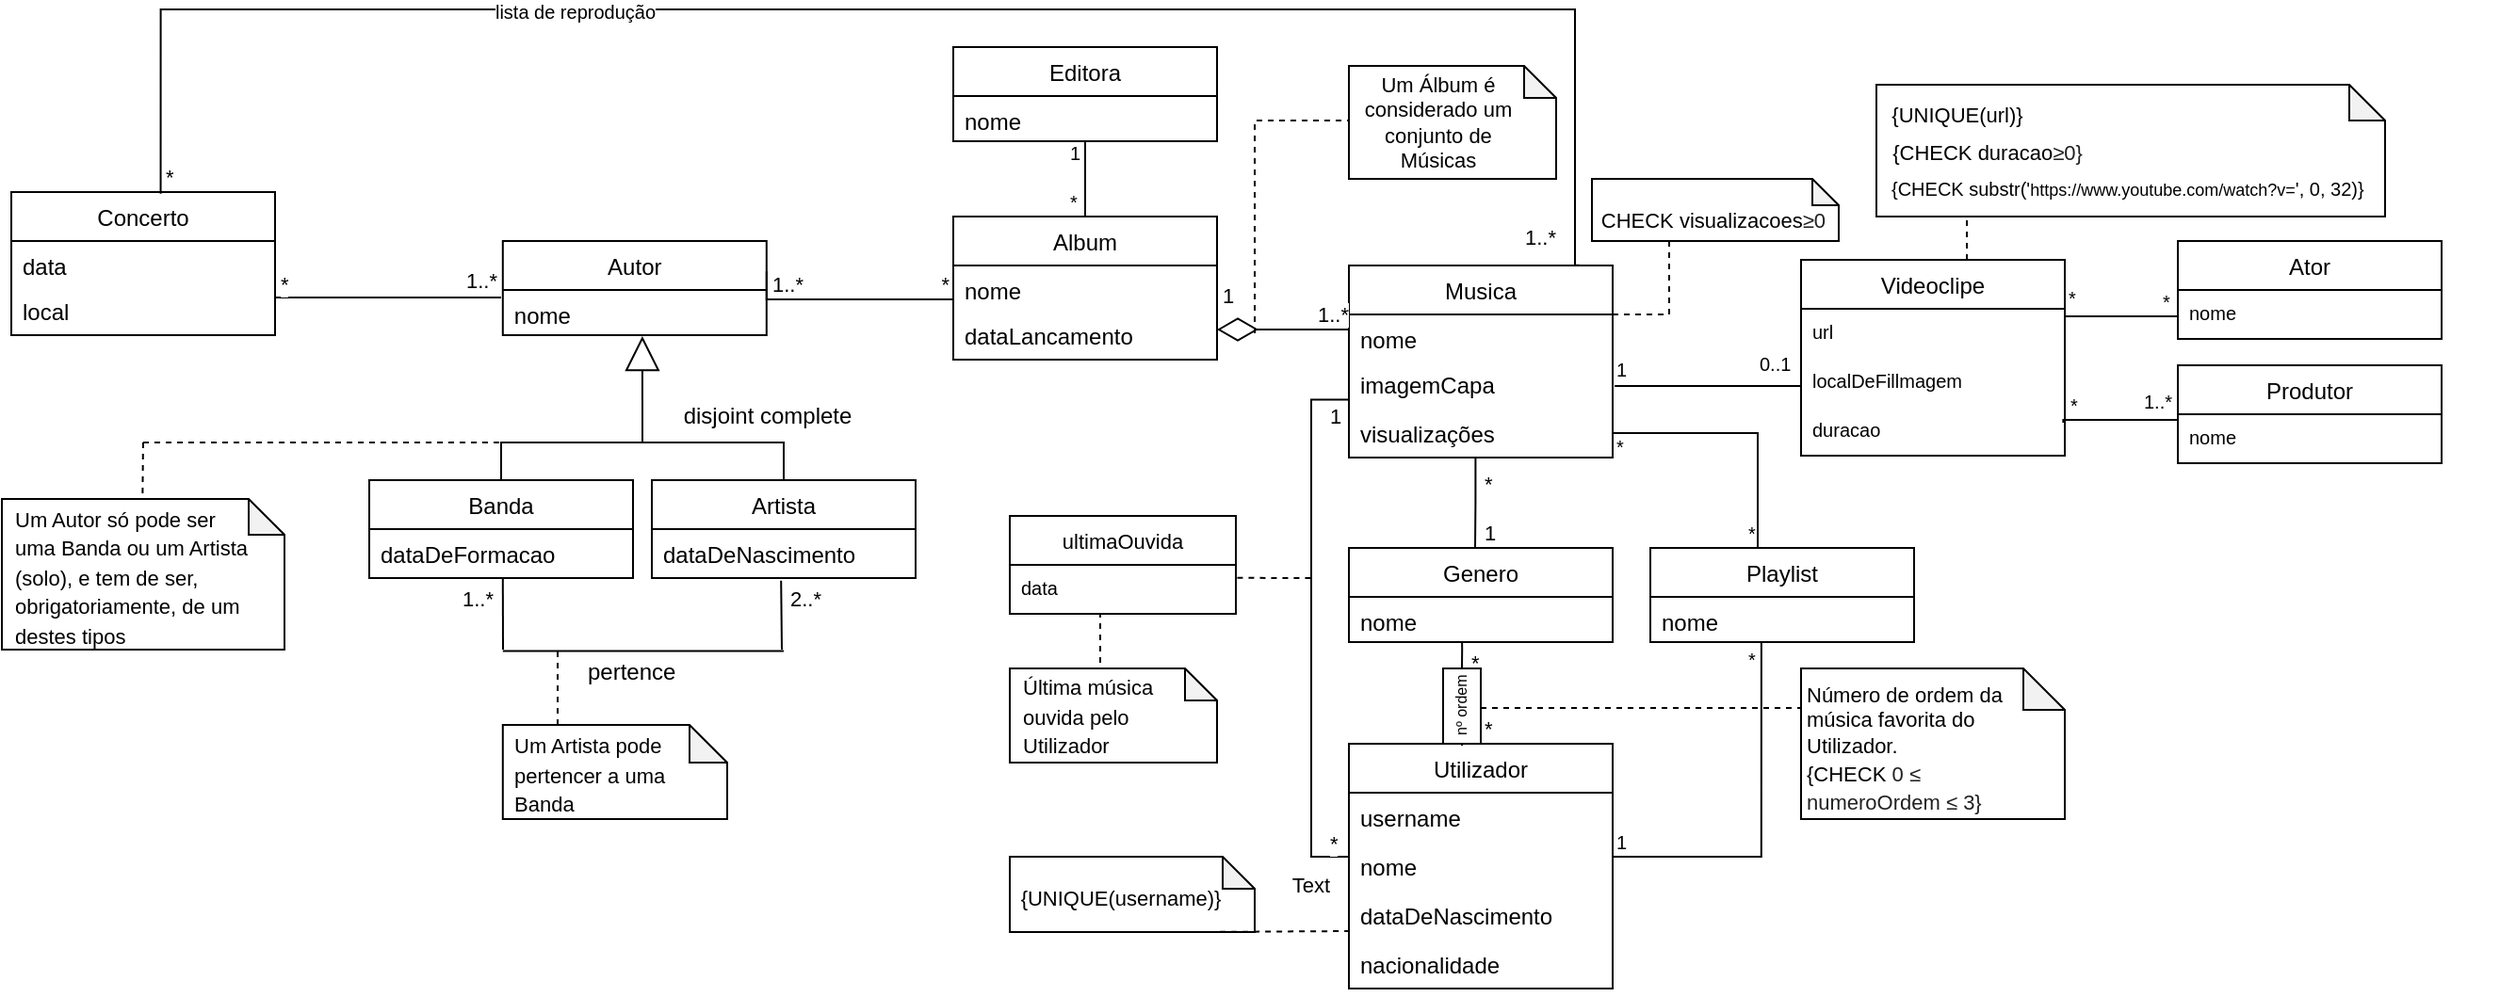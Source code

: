 <mxfile version="15.9.1" type="device"><diagram id="O6mtU00_ZYuhTFvkBpdz" name="Page-1"><mxGraphModel dx="966" dy="491" grid="1" gridSize="10" guides="1" tooltips="1" connect="1" arrows="1" fold="1" page="1" pageScale="1" pageWidth="827" pageHeight="1169" math="0" shadow="0"><root><mxCell id="0"/><mxCell id="1" parent="0"/><mxCell id="d1W4U5Db-8TaQ3_FlG5W-1" value="Utilizador" style="swimlane;fontStyle=0;childLayout=stackLayout;horizontal=1;startSize=26;fillColor=none;horizontalStack=0;resizeParent=1;resizeParentMax=0;resizeLast=0;collapsible=1;marginBottom=0;" parent="1" vertex="1"><mxGeometry x="800" y="440" width="140" height="130" as="geometry"/></mxCell><mxCell id="d1W4U5Db-8TaQ3_FlG5W-2" value="username" style="text;strokeColor=none;fillColor=none;align=left;verticalAlign=top;spacingLeft=4;spacingRight=4;overflow=hidden;rotatable=0;points=[[0,0.5],[1,0.5]];portConstraint=eastwest;" parent="d1W4U5Db-8TaQ3_FlG5W-1" vertex="1"><mxGeometry y="26" width="140" height="26" as="geometry"/></mxCell><mxCell id="d1W4U5Db-8TaQ3_FlG5W-5" value="nome" style="text;strokeColor=none;fillColor=none;align=left;verticalAlign=top;spacingLeft=4;spacingRight=4;overflow=hidden;rotatable=0;points=[[0,0.5],[1,0.5]];portConstraint=eastwest;" parent="d1W4U5Db-8TaQ3_FlG5W-1" vertex="1"><mxGeometry y="52" width="140" height="26" as="geometry"/></mxCell><mxCell id="d1W4U5Db-8TaQ3_FlG5W-7" value="dataDeNascimento" style="text;strokeColor=none;fillColor=none;align=left;verticalAlign=top;spacingLeft=4;spacingRight=4;overflow=hidden;rotatable=0;points=[[0,0.5],[1,0.5]];portConstraint=eastwest;" parent="d1W4U5Db-8TaQ3_FlG5W-1" vertex="1"><mxGeometry y="78" width="140" height="26" as="geometry"/></mxCell><mxCell id="d1W4U5Db-8TaQ3_FlG5W-6" value="nacionalidade" style="text;strokeColor=none;fillColor=none;align=left;verticalAlign=top;spacingLeft=4;spacingRight=4;overflow=hidden;rotatable=0;points=[[0,0.5],[1,0.5]];portConstraint=eastwest;" parent="d1W4U5Db-8TaQ3_FlG5W-1" vertex="1"><mxGeometry y="104" width="140" height="26" as="geometry"/></mxCell><mxCell id="d1W4U5Db-8TaQ3_FlG5W-8" value="Musica" style="swimlane;fontStyle=0;childLayout=stackLayout;horizontal=1;startSize=26;fillColor=none;horizontalStack=0;resizeParent=1;resizeParentMax=0;resizeLast=0;collapsible=1;marginBottom=0;" parent="1" vertex="1"><mxGeometry x="800" y="186" width="140" height="102" as="geometry"/></mxCell><mxCell id="d1W4U5Db-8TaQ3_FlG5W-9" value="nome" style="text;strokeColor=none;fillColor=none;align=left;verticalAlign=top;spacingLeft=4;spacingRight=4;overflow=hidden;rotatable=0;points=[[0,0.5],[1,0.5]];portConstraint=eastwest;" parent="d1W4U5Db-8TaQ3_FlG5W-8" vertex="1"><mxGeometry y="26" width="140" height="24" as="geometry"/></mxCell><mxCell id="d1W4U5Db-8TaQ3_FlG5W-11" value="imagemCapa" style="text;strokeColor=none;fillColor=none;align=left;verticalAlign=top;spacingLeft=4;spacingRight=4;overflow=hidden;rotatable=0;points=[[0,0.5],[1,0.5]];portConstraint=eastwest;" parent="d1W4U5Db-8TaQ3_FlG5W-8" vertex="1"><mxGeometry y="50" width="140" height="26" as="geometry"/></mxCell><mxCell id="d1W4U5Db-8TaQ3_FlG5W-76" value="visualizações" style="text;strokeColor=none;fillColor=none;align=left;verticalAlign=top;spacingLeft=4;spacingRight=4;overflow=hidden;rotatable=0;points=[[0,0.5],[1,0.5]];portConstraint=eastwest;" parent="d1W4U5Db-8TaQ3_FlG5W-8" vertex="1"><mxGeometry y="76" width="140" height="26" as="geometry"/></mxCell><mxCell id="d1W4U5Db-8TaQ3_FlG5W-14" value="Album" style="swimlane;fontStyle=0;childLayout=stackLayout;horizontal=1;startSize=26;fillColor=none;horizontalStack=0;resizeParent=1;resizeParentMax=0;resizeLast=0;collapsible=1;marginBottom=0;" parent="1" vertex="1"><mxGeometry x="590" y="160" width="140" height="76" as="geometry"/></mxCell><mxCell id="d1W4U5Db-8TaQ3_FlG5W-15" value="nome" style="text;strokeColor=none;fillColor=none;align=left;verticalAlign=top;spacingLeft=4;spacingRight=4;overflow=hidden;rotatable=0;points=[[0,0.5],[1,0.5]];portConstraint=eastwest;" parent="d1W4U5Db-8TaQ3_FlG5W-14" vertex="1"><mxGeometry y="26" width="140" height="24" as="geometry"/></mxCell><mxCell id="d1W4U5Db-8TaQ3_FlG5W-16" value="dataLancamento" style="text;strokeColor=none;fillColor=none;align=left;verticalAlign=top;spacingLeft=4;spacingRight=4;overflow=hidden;rotatable=0;points=[[0,0.5],[1,0.5]];portConstraint=eastwest;" parent="d1W4U5Db-8TaQ3_FlG5W-14" vertex="1"><mxGeometry y="50" width="140" height="26" as="geometry"/></mxCell><mxCell id="d1W4U5Db-8TaQ3_FlG5W-18" value="Autor" style="swimlane;fontStyle=0;childLayout=stackLayout;horizontal=1;startSize=26;fillColor=none;horizontalStack=0;resizeParent=1;resizeParentMax=0;resizeLast=0;collapsible=1;marginBottom=0;" parent="1" vertex="1"><mxGeometry x="350.9" y="173" width="140" height="50" as="geometry"/></mxCell><mxCell id="d1W4U5Db-8TaQ3_FlG5W-19" value="nome" style="text;strokeColor=none;fillColor=none;align=left;verticalAlign=top;spacingLeft=4;spacingRight=4;overflow=hidden;rotatable=0;points=[[0,0.5],[1,0.5]];portConstraint=eastwest;" parent="d1W4U5Db-8TaQ3_FlG5W-18" vertex="1"><mxGeometry y="26" width="140" height="24" as="geometry"/></mxCell><mxCell id="d1W4U5Db-8TaQ3_FlG5W-26" value="Banda" style="swimlane;fontStyle=0;childLayout=stackLayout;horizontal=1;startSize=26;fillColor=none;horizontalStack=0;resizeParent=1;resizeParentMax=0;resizeLast=0;collapsible=1;marginBottom=0;" parent="1" vertex="1"><mxGeometry x="280" y="300" width="140" height="52" as="geometry"/></mxCell><mxCell id="d1W4U5Db-8TaQ3_FlG5W-20" value="dataDeFormacao" style="text;strokeColor=none;fillColor=none;align=left;verticalAlign=top;spacingLeft=4;spacingRight=4;overflow=hidden;rotatable=0;points=[[0,0.5],[1,0.5]];portConstraint=eastwest;" parent="d1W4U5Db-8TaQ3_FlG5W-26" vertex="1"><mxGeometry y="26" width="140" height="26" as="geometry"/></mxCell><mxCell id="d1W4U5Db-8TaQ3_FlG5W-30" value="Artista" style="swimlane;fontStyle=0;childLayout=stackLayout;horizontal=1;startSize=26;fillColor=none;horizontalStack=0;resizeParent=1;resizeParentMax=0;resizeLast=0;collapsible=1;marginBottom=0;" parent="1" vertex="1"><mxGeometry x="430" y="300" width="140" height="52" as="geometry"/></mxCell><mxCell id="bzeB63ozeM-91986dSC--2" value="dataDeNascimento" style="text;strokeColor=none;fillColor=none;align=left;verticalAlign=top;spacingLeft=4;spacingRight=4;overflow=hidden;rotatable=0;points=[[0,0.5],[1,0.5]];portConstraint=eastwest;" parent="d1W4U5Db-8TaQ3_FlG5W-30" vertex="1"><mxGeometry y="26" width="140" height="26" as="geometry"/></mxCell><mxCell id="d1W4U5Db-8TaQ3_FlG5W-36" value="" style="endArrow=block;endSize=16;endFill=0;html=1;rounded=0;entryX=0.529;entryY=1.022;entryDx=0;entryDy=0;entryPerimeter=0;" parent="1" target="d1W4U5Db-8TaQ3_FlG5W-19" edge="1"><mxGeometry width="160" relative="1" as="geometry"><mxPoint x="425" y="280" as="sourcePoint"/><mxPoint x="417" y="230" as="targetPoint"/></mxGeometry></mxCell><mxCell id="d1W4U5Db-8TaQ3_FlG5W-40" value="" style="endArrow=none;html=1;edgeStyle=orthogonalEdgeStyle;rounded=0;entryX=0.5;entryY=0;entryDx=0;entryDy=0;exitX=0.5;exitY=0;exitDx=0;exitDy=0;" parent="1" source="d1W4U5Db-8TaQ3_FlG5W-26" target="d1W4U5Db-8TaQ3_FlG5W-30" edge="1"><mxGeometry relative="1" as="geometry"><mxPoint x="330" y="280" as="sourcePoint"/><mxPoint x="490" y="280" as="targetPoint"/><Array as="points"><mxPoint x="350" y="280"/><mxPoint x="500" y="280"/></Array></mxGeometry></mxCell><mxCell id="d1W4U5Db-8TaQ3_FlG5W-43" value="disjoint complete" style="html=1;strokeColor=#FFFFFF;" parent="1" vertex="1"><mxGeometry x="470" y="256" width="41.8" height="19" as="geometry"/></mxCell><mxCell id="d1W4U5Db-8TaQ3_FlG5W-45" value="" style="endArrow=none;html=1;edgeStyle=orthogonalEdgeStyle;rounded=0;exitX=1;exitY=0.441;exitDx=0;exitDy=0;exitPerimeter=0;entryX=0;entryY=0.374;entryDx=0;entryDy=0;entryPerimeter=0;" parent="1" edge="1"><mxGeometry relative="1" as="geometry"><mxPoint x="490.9" y="189.05" as="sourcePoint"/><mxPoint x="590" y="188.976" as="targetPoint"/><Array as="points"><mxPoint x="491" y="204"/><mxPoint x="590" y="204"/></Array></mxGeometry></mxCell><mxCell id="d1W4U5Db-8TaQ3_FlG5W-46" value="1..*" style="edgeLabel;resizable=0;html=1;align=left;verticalAlign=bottom;strokeColor=#FFFFFF;" parent="d1W4U5Db-8TaQ3_FlG5W-45" connectable="0" vertex="1"><mxGeometry x="-1" relative="1" as="geometry"><mxPoint x="1" y="15" as="offset"/></mxGeometry></mxCell><mxCell id="d1W4U5Db-8TaQ3_FlG5W-47" value="*" style="edgeLabel;resizable=0;html=1;align=right;verticalAlign=bottom;strokeColor=#FFFFFF;" parent="d1W4U5Db-8TaQ3_FlG5W-45" connectable="0" vertex="1"><mxGeometry x="1" relative="1" as="geometry"><mxPoint x="-2" y="15" as="offset"/></mxGeometry></mxCell><mxCell id="VnqMEpI5dOcCiJZOH6w0-4" value="Editora" style="swimlane;fontStyle=0;childLayout=stackLayout;horizontal=1;startSize=26;fillColor=none;horizontalStack=0;resizeParent=1;resizeParentMax=0;resizeLast=0;collapsible=1;marginBottom=0;" parent="1" vertex="1"><mxGeometry x="590" y="70" width="140" height="50" as="geometry"/></mxCell><mxCell id="VnqMEpI5dOcCiJZOH6w0-5" value="nome" style="text;strokeColor=none;fillColor=none;align=left;verticalAlign=top;spacingLeft=4;spacingRight=4;overflow=hidden;rotatable=0;points=[[0,0.5],[1,0.5]];portConstraint=eastwest;" parent="VnqMEpI5dOcCiJZOH6w0-4" vertex="1"><mxGeometry y="26" width="140" height="24" as="geometry"/></mxCell><mxCell id="VnqMEpI5dOcCiJZOH6w0-11" value="" style="edgeLabel;resizable=0;html=1;align=left;verticalAlign=bottom;strokeColor=#1A1A1A;" parent="1" connectable="0" vertex="1"><mxGeometry x="960" y="198" as="geometry"><mxPoint x="-16" y="24" as="offset"/></mxGeometry></mxCell><mxCell id="VnqMEpI5dOcCiJZOH6w0-12" value="Genero" style="swimlane;fontStyle=0;childLayout=stackLayout;horizontal=1;startSize=26;fillColor=none;horizontalStack=0;resizeParent=1;resizeParentMax=0;resizeLast=0;collapsible=1;marginBottom=0;" parent="1" vertex="1"><mxGeometry x="800" y="336" width="140" height="50" as="geometry"/></mxCell><mxCell id="VnqMEpI5dOcCiJZOH6w0-13" value="nome" style="text;strokeColor=none;fillColor=none;align=left;verticalAlign=top;spacingLeft=4;spacingRight=4;overflow=hidden;rotatable=0;points=[[0,0.5],[1,0.5]];portConstraint=eastwest;" parent="VnqMEpI5dOcCiJZOH6w0-12" vertex="1"><mxGeometry y="26" width="140" height="24" as="geometry"/></mxCell><mxCell id="SXqHnDbE0lJpuVMEVaqW-30" value="" style="endArrow=none;dashed=1;html=1;rounded=0;fontSize=13;" parent="VnqMEpI5dOcCiJZOH6w0-12" edge="1"><mxGeometry width="50" height="50" relative="1" as="geometry"><mxPoint x="70" y="85" as="sourcePoint"/><mxPoint x="240" y="85" as="targetPoint"/></mxGeometry></mxCell><mxCell id="VnqMEpI5dOcCiJZOH6w0-14" value="" style="endArrow=none;html=1;edgeStyle=orthogonalEdgeStyle;rounded=0;entryX=0.48;entryY=0.009;entryDx=0;entryDy=0;exitX=0.48;exitY=0.994;exitDx=0;exitDy=0;exitPerimeter=0;entryPerimeter=0;" parent="1" source="d1W4U5Db-8TaQ3_FlG5W-76" target="VnqMEpI5dOcCiJZOH6w0-12" edge="1"><mxGeometry relative="1" as="geometry"><mxPoint x="850" y="316" as="sourcePoint"/><mxPoint x="1010" y="306" as="targetPoint"/><Array as="points"><mxPoint x="867" y="312"/><mxPoint x="867" y="312"/><mxPoint x="867" y="336"/></Array></mxGeometry></mxCell><mxCell id="VnqMEpI5dOcCiJZOH6w0-17" value="" style="endArrow=none;html=1;edgeStyle=orthogonalEdgeStyle;rounded=0;entryX=0.431;entryY=0.006;entryDx=0;entryDy=0;entryPerimeter=0;startArrow=none;" parent="1" source="Nlo_bbiyaTCE-8YqNCSZ-4" target="d1W4U5Db-8TaQ3_FlG5W-1" edge="1"><mxGeometry relative="1" as="geometry"><mxPoint x="860" y="386" as="sourcePoint"/><mxPoint x="863" y="466" as="targetPoint"/><Array as="points"><mxPoint x="860" y="441"/><mxPoint x="860" y="441"/></Array></mxGeometry></mxCell><mxCell id="VnqMEpI5dOcCiJZOH6w0-18" value="*" style="edgeLabel;resizable=0;html=1;align=left;verticalAlign=bottom;strokeColor=#1A1A1A;" parent="1" connectable="0" vertex="1"><mxGeometry x="870" y="310" as="geometry"/></mxCell><mxCell id="VnqMEpI5dOcCiJZOH6w0-19" value="*" style="edgeLabel;resizable=0;html=1;align=left;verticalAlign=bottom;strokeColor=#1A1A1A;" parent="1" connectable="0" vertex="1"><mxGeometry x="870" y="440" as="geometry"/></mxCell><mxCell id="VnqMEpI5dOcCiJZOH6w0-20" value="1" style="edgeLabel;resizable=0;html=1;align=left;verticalAlign=bottom;strokeColor=#1A1A1A;" parent="1" connectable="0" vertex="1"><mxGeometry x="870" y="336" as="geometry"/></mxCell><mxCell id="VnqMEpI5dOcCiJZOH6w0-21" value="*" style="edgeLabel;resizable=0;html=1;align=left;verticalAlign=bottom;strokeColor=#1A1A1A;" parent="1" connectable="0" vertex="1"><mxGeometry x="850" y="390" as="geometry"><mxPoint x="13" y="15" as="offset"/></mxGeometry></mxCell><mxCell id="VnqMEpI5dOcCiJZOH6w0-29" value="" style="endArrow=none;html=1;edgeStyle=orthogonalEdgeStyle;rounded=0;exitX=0;exitY=0.5;exitDx=0;exitDy=0;entryX=-0.003;entryY=0.818;entryDx=0;entryDy=0;entryPerimeter=0;" parent="1" source="d1W4U5Db-8TaQ3_FlG5W-5" target="d1W4U5Db-8TaQ3_FlG5W-11" edge="1"><mxGeometry relative="1" as="geometry"><mxPoint x="640" y="296" as="sourcePoint"/><mxPoint x="780" y="260" as="targetPoint"/><Array as="points"><mxPoint x="800" y="500"/><mxPoint x="780" y="500"/><mxPoint x="780" y="257"/></Array></mxGeometry></mxCell><mxCell id="VnqMEpI5dOcCiJZOH6w0-32" value="" style="endArrow=none;dashed=1;html=1;rounded=0;exitX=1.006;exitY=0.457;exitDx=0;exitDy=0;exitPerimeter=0;" parent="1" edge="1"><mxGeometry width="50" height="50" relative="1" as="geometry"><mxPoint x="740.72" y="351.882" as="sourcePoint"/><mxPoint x="780" y="352" as="targetPoint"/><Array as="points"><mxPoint x="770" y="352"/></Array></mxGeometry></mxCell><mxCell id="VnqMEpI5dOcCiJZOH6w0-33" value="ultimaOuvida" style="swimlane;fontStyle=0;childLayout=stackLayout;horizontal=1;startSize=26;fillColor=none;horizontalStack=0;resizeParent=1;resizeParentMax=0;resizeLast=0;collapsible=1;marginBottom=0;fontSize=11;" parent="1" vertex="1"><mxGeometry x="620" y="319" width="120" height="52" as="geometry"/></mxCell><mxCell id="VnqMEpI5dOcCiJZOH6w0-35" value="data" style="text;strokeColor=none;fillColor=none;align=left;verticalAlign=top;spacingLeft=4;spacingRight=4;overflow=hidden;rotatable=0;points=[[0,0.5],[1,0.5]];portConstraint=eastwest;fontSize=10;" parent="VnqMEpI5dOcCiJZOH6w0-33" vertex="1"><mxGeometry y="26" width="120" height="26" as="geometry"/></mxCell><mxCell id="VnqMEpI5dOcCiJZOH6w0-36" value="Concerto" style="swimlane;fontStyle=0;childLayout=stackLayout;horizontal=1;startSize=26;fillColor=none;horizontalStack=0;resizeParent=1;resizeParentMax=0;resizeLast=0;collapsible=1;marginBottom=0;" parent="1" vertex="1"><mxGeometry x="90" y="147" width="140" height="76" as="geometry"/></mxCell><mxCell id="VnqMEpI5dOcCiJZOH6w0-37" value="data" style="text;strokeColor=none;fillColor=none;align=left;verticalAlign=top;spacingLeft=4;spacingRight=4;overflow=hidden;rotatable=0;points=[[0,0.5],[1,0.5]];portConstraint=eastwest;" parent="VnqMEpI5dOcCiJZOH6w0-36" vertex="1"><mxGeometry y="26" width="140" height="24" as="geometry"/></mxCell><mxCell id="VnqMEpI5dOcCiJZOH6w0-38" value="local" style="text;strokeColor=none;fillColor=none;align=left;verticalAlign=top;spacingLeft=4;spacingRight=4;overflow=hidden;rotatable=0;points=[[0,0.5],[1,0.5]];portConstraint=eastwest;" parent="VnqMEpI5dOcCiJZOH6w0-36" vertex="1"><mxGeometry y="50" width="140" height="26" as="geometry"/></mxCell><mxCell id="VnqMEpI5dOcCiJZOH6w0-40" value="" style="endArrow=none;html=1;edgeStyle=orthogonalEdgeStyle;rounded=0;" parent="1" edge="1"><mxGeometry relative="1" as="geometry"><mxPoint x="230" y="203" as="sourcePoint"/><mxPoint x="350" y="203" as="targetPoint"/><Array as="points"><mxPoint x="230" y="203"/></Array></mxGeometry></mxCell><mxCell id="VnqMEpI5dOcCiJZOH6w0-41" value="*" style="edgeLabel;resizable=0;html=1;align=left;verticalAlign=bottom;strokeColor=#FFFFFF;" parent="VnqMEpI5dOcCiJZOH6w0-40" connectable="0" vertex="1"><mxGeometry x="-1" relative="1" as="geometry"><mxPoint x="1" y="1" as="offset"/></mxGeometry></mxCell><mxCell id="VnqMEpI5dOcCiJZOH6w0-42" value="1..*" style="edgeLabel;resizable=0;html=1;align=right;verticalAlign=bottom;strokeColor=#FFFFFF;" parent="VnqMEpI5dOcCiJZOH6w0-40" connectable="0" vertex="1"><mxGeometry x="1" relative="1" as="geometry"><mxPoint x="-2" y="-1" as="offset"/></mxGeometry></mxCell><mxCell id="VnqMEpI5dOcCiJZOH6w0-44" value="" style="endArrow=none;html=1;edgeStyle=orthogonalEdgeStyle;rounded=0;exitX=0.995;exitY=0.186;exitDx=0;exitDy=0;exitPerimeter=0;entryX=0.873;entryY=-0.001;entryDx=0;entryDy=0;entryPerimeter=0;" parent="1" target="d1W4U5Db-8TaQ3_FlG5W-8" edge="1"><mxGeometry relative="1" as="geometry"><mxPoint x="169.28" y="147.836" as="sourcePoint"/><mxPoint x="920" y="190" as="targetPoint"/><Array as="points"><mxPoint x="169" y="50"/><mxPoint x="920" y="50"/><mxPoint x="920" y="186"/></Array></mxGeometry></mxCell><mxCell id="VnqMEpI5dOcCiJZOH6w0-45" value="*" style="edgeLabel;resizable=0;html=1;align=left;verticalAlign=bottom;strokeColor=#FFFFFF;" parent="VnqMEpI5dOcCiJZOH6w0-44" connectable="0" vertex="1"><mxGeometry x="-1" relative="1" as="geometry"><mxPoint x="1" as="offset"/></mxGeometry></mxCell><mxCell id="VnqMEpI5dOcCiJZOH6w0-46" value="1..*" style="edgeLabel;resizable=0;html=1;align=right;verticalAlign=bottom;strokeColor=#FFFFFF;" parent="VnqMEpI5dOcCiJZOH6w0-44" connectable="0" vertex="1"><mxGeometry x="1" relative="1" as="geometry"><mxPoint x="-12" y="-6" as="offset"/></mxGeometry></mxCell><mxCell id="VnqMEpI5dOcCiJZOH6w0-47" value="lista de reprodução" style="edgeLabel;html=1;align=center;verticalAlign=middle;resizable=0;points=[];fontSize=10;" parent="VnqMEpI5dOcCiJZOH6w0-44" vertex="1" connectable="0"><mxGeometry x="-0.359" y="-1" relative="1" as="geometry"><mxPoint x="1" as="offset"/></mxGeometry></mxCell><mxCell id="VnqMEpI5dOcCiJZOH6w0-48" value="" style="endArrow=none;html=1;edgeStyle=orthogonalEdgeStyle;rounded=0;fontSize=10;" parent="1" edge="1"><mxGeometry relative="1" as="geometry"><mxPoint x="941" y="250" as="sourcePoint"/><mxPoint x="1040" y="250" as="targetPoint"/><Array as="points"><mxPoint x="941" y="250"/><mxPoint x="1040" y="250"/></Array></mxGeometry></mxCell><mxCell id="VnqMEpI5dOcCiJZOH6w0-49" value="1" style="edgeLabel;resizable=0;html=1;align=left;verticalAlign=bottom;fontSize=10;" parent="VnqMEpI5dOcCiJZOH6w0-48" connectable="0" vertex="1"><mxGeometry x="-1" relative="1" as="geometry"><mxPoint x="-1" y="-1" as="offset"/></mxGeometry></mxCell><mxCell id="VnqMEpI5dOcCiJZOH6w0-51" value="Videoclipe" style="swimlane;fontStyle=0;childLayout=stackLayout;horizontal=1;startSize=26;fillColor=none;horizontalStack=0;resizeParent=1;resizeParentMax=0;resizeLast=0;collapsible=1;marginBottom=0;" parent="1" vertex="1"><mxGeometry x="1040" y="183" width="140" height="104" as="geometry"/></mxCell><mxCell id="VnqMEpI5dOcCiJZOH6w0-88" value="url" style="text;strokeColor=none;fillColor=none;align=left;verticalAlign=top;spacingLeft=4;spacingRight=4;overflow=hidden;rotatable=0;points=[[0,0.5],[1,0.5]];portConstraint=eastwest;fontSize=10;" parent="VnqMEpI5dOcCiJZOH6w0-51" vertex="1"><mxGeometry y="26" width="140" height="26" as="geometry"/></mxCell><mxCell id="VnqMEpI5dOcCiJZOH6w0-76" value="localDeFillmagem" style="text;strokeColor=none;fillColor=none;align=left;verticalAlign=top;spacingLeft=4;spacingRight=4;overflow=hidden;rotatable=0;points=[[0,0.5],[1,0.5]];portConstraint=eastwest;fontSize=10;" parent="VnqMEpI5dOcCiJZOH6w0-51" vertex="1"><mxGeometry y="52" width="140" height="26" as="geometry"/></mxCell><mxCell id="VnqMEpI5dOcCiJZOH6w0-85" value="duracao" style="text;strokeColor=none;fillColor=none;align=left;verticalAlign=top;spacingLeft=4;spacingRight=4;overflow=hidden;rotatable=0;points=[[0,0.5],[1,0.5]];portConstraint=eastwest;fontSize=10;" parent="VnqMEpI5dOcCiJZOH6w0-51" vertex="1"><mxGeometry y="78" width="140" height="26" as="geometry"/></mxCell><mxCell id="VnqMEpI5dOcCiJZOH6w0-54" value="0..1" style="edgeLabel;resizable=0;html=1;align=left;verticalAlign=bottom;fontSize=10;rotation=0;" parent="1" connectable="0" vertex="1"><mxGeometry x="1031" y="254" as="geometry"><mxPoint x="-15" y="-8" as="offset"/></mxGeometry></mxCell><mxCell id="VnqMEpI5dOcCiJZOH6w0-60" value="" style="endArrow=none;html=1;edgeStyle=orthogonalEdgeStyle;rounded=0;fontSize=10;exitX=0.572;exitY=0.999;exitDx=0;exitDy=0;exitPerimeter=0;" parent="1" source="VnqMEpI5dOcCiJZOH6w0-5" edge="1"><mxGeometry relative="1" as="geometry"><mxPoint x="660" y="130" as="sourcePoint"/><mxPoint x="660" y="160" as="targetPoint"/><Array as="points"><mxPoint x="660" y="120"/></Array></mxGeometry></mxCell><mxCell id="VnqMEpI5dOcCiJZOH6w0-61" value="1" style="edgeLabel;resizable=0;html=1;align=left;verticalAlign=bottom;fontSize=10;" parent="VnqMEpI5dOcCiJZOH6w0-60" connectable="0" vertex="1"><mxGeometry x="-1" relative="1" as="geometry"><mxPoint x="-20" y="15" as="offset"/></mxGeometry></mxCell><mxCell id="VnqMEpI5dOcCiJZOH6w0-64" value="*" style="edgeLabel;resizable=0;html=1;align=left;verticalAlign=bottom;fontSize=10;" parent="1" connectable="0" vertex="1"><mxGeometry x="650" y="160" as="geometry"/></mxCell><mxCell id="VnqMEpI5dOcCiJZOH6w0-68" value="" style="endArrow=none;html=1;edgeStyle=orthogonalEdgeStyle;rounded=0;entryX=0.41;entryY=0.003;entryDx=0;entryDy=0;entryPerimeter=0;" parent="1" target="VnqMEpI5dOcCiJZOH6w0-69" edge="1"><mxGeometry relative="1" as="geometry"><mxPoint x="940" y="275" as="sourcePoint"/><mxPoint x="1020" y="380" as="targetPoint"/><Array as="points"><mxPoint x="1017" y="275"/><mxPoint x="1017" y="336"/></Array></mxGeometry></mxCell><mxCell id="VnqMEpI5dOcCiJZOH6w0-69" value="Playlist" style="swimlane;fontStyle=0;childLayout=stackLayout;horizontal=1;startSize=26;fillColor=none;horizontalStack=0;resizeParent=1;resizeParentMax=0;resizeLast=0;collapsible=1;marginBottom=0;" parent="1" vertex="1"><mxGeometry x="960" y="336" width="140" height="50" as="geometry"/></mxCell><mxCell id="VnqMEpI5dOcCiJZOH6w0-70" value="nome" style="text;strokeColor=none;fillColor=none;align=left;verticalAlign=top;spacingLeft=4;spacingRight=4;overflow=hidden;rotatable=0;points=[[0,0.5],[1,0.5]];portConstraint=eastwest;" parent="VnqMEpI5dOcCiJZOH6w0-69" vertex="1"><mxGeometry y="26" width="140" height="24" as="geometry"/></mxCell><mxCell id="VnqMEpI5dOcCiJZOH6w0-71" value="" style="endArrow=none;html=1;edgeStyle=orthogonalEdgeStyle;rounded=0;entryX=0.997;entryY=0.298;entryDx=0;entryDy=0;exitX=0.421;exitY=1.012;exitDx=0;exitDy=0;exitPerimeter=0;entryPerimeter=0;" parent="1" source="VnqMEpI5dOcCiJZOH6w0-70" target="d1W4U5Db-8TaQ3_FlG5W-5" edge="1"><mxGeometry relative="1" as="geometry"><mxPoint x="1019" y="390" as="sourcePoint"/><mxPoint x="1020" y="504.5" as="targetPoint"/><Array as="points"><mxPoint x="1019" y="500"/><mxPoint x="940" y="500"/></Array></mxGeometry></mxCell><mxCell id="VnqMEpI5dOcCiJZOH6w0-72" value="*" style="edgeLabel;resizable=0;html=1;align=left;verticalAlign=bottom;fontSize=10;rotation=0;" parent="1" connectable="0" vertex="1"><mxGeometry x="1010" y="336" as="geometry"/></mxCell><mxCell id="VnqMEpI5dOcCiJZOH6w0-73" value="*" style="edgeLabel;resizable=0;html=1;align=left;verticalAlign=bottom;fontSize=10;rotation=0;" parent="1" connectable="0" vertex="1"><mxGeometry x="940" y="290" as="geometry"/></mxCell><mxCell id="VnqMEpI5dOcCiJZOH6w0-74" value="*" style="edgeLabel;resizable=0;html=1;align=left;verticalAlign=bottom;fontSize=10;rotation=0;" parent="1" connectable="0" vertex="1"><mxGeometry x="1010" y="403" as="geometry"/></mxCell><mxCell id="VnqMEpI5dOcCiJZOH6w0-75" value="1" style="edgeLabel;resizable=0;html=1;align=left;verticalAlign=bottom;fontSize=10;rotation=0;" parent="1" connectable="0" vertex="1"><mxGeometry x="940" y="500" as="geometry"/></mxCell><mxCell id="VnqMEpI5dOcCiJZOH6w0-77" value="" style="endArrow=none;html=1;edgeStyle=orthogonalEdgeStyle;rounded=0;fontSize=10;entryX=0;entryY=0.5;entryDx=0;entryDy=0;" parent="1" target="VnqMEpI5dOcCiJZOH6w0-79" edge="1"><mxGeometry relative="1" as="geometry"><mxPoint x="1180" y="207" as="sourcePoint"/><mxPoint x="1242" y="207" as="targetPoint"/><Array as="points"><mxPoint x="1180" y="213"/><mxPoint x="1240" y="213"/></Array></mxGeometry></mxCell><mxCell id="VnqMEpI5dOcCiJZOH6w0-78" value="1..*" style="edgeLabel;resizable=0;html=1;align=left;verticalAlign=bottom;fontSize=10;" parent="VnqMEpI5dOcCiJZOH6w0-77" connectable="0" vertex="1"><mxGeometry x="-1" relative="1" as="geometry"><mxPoint x="40" y="59" as="offset"/></mxGeometry></mxCell><mxCell id="VnqMEpI5dOcCiJZOH6w0-79" value="Ator" style="swimlane;fontStyle=0;childLayout=stackLayout;horizontal=1;startSize=26;fillColor=none;horizontalStack=0;resizeParent=1;resizeParentMax=0;resizeLast=0;collapsible=1;marginBottom=0;" parent="1" vertex="1"><mxGeometry x="1240" y="173" width="140" height="52" as="geometry"/></mxCell><mxCell id="VnqMEpI5dOcCiJZOH6w0-80" value="nome" style="text;strokeColor=none;fillColor=none;align=left;verticalAlign=top;spacingLeft=4;spacingRight=4;overflow=hidden;rotatable=0;points=[[0,0.5],[1,0.5]];portConstraint=eastwest;fontSize=10;" parent="VnqMEpI5dOcCiJZOH6w0-79" vertex="1"><mxGeometry y="26" width="140" height="26" as="geometry"/></mxCell><mxCell id="VnqMEpI5dOcCiJZOH6w0-81" value="Produtor" style="swimlane;fontStyle=0;childLayout=stackLayout;horizontal=1;startSize=26;fillColor=none;horizontalStack=0;resizeParent=1;resizeParentMax=0;resizeLast=0;collapsible=1;marginBottom=0;" parent="1" vertex="1"><mxGeometry x="1240" y="239" width="140" height="52" as="geometry"/></mxCell><mxCell id="VnqMEpI5dOcCiJZOH6w0-82" value="nome" style="text;strokeColor=none;fillColor=none;align=left;verticalAlign=top;spacingLeft=4;spacingRight=4;overflow=hidden;rotatable=0;points=[[0,0.5],[1,0.5]];portConstraint=eastwest;fontSize=10;" parent="VnqMEpI5dOcCiJZOH6w0-81" vertex="1"><mxGeometry y="26" width="140" height="26" as="geometry"/></mxCell><mxCell id="VnqMEpI5dOcCiJZOH6w0-86" value="" style="endArrow=none;html=1;edgeStyle=orthogonalEdgeStyle;rounded=0;fontSize=10;entryX=0.003;entryY=0.131;entryDx=0;entryDy=0;exitX=0.994;exitY=0.328;exitDx=0;exitDy=0;exitPerimeter=0;entryPerimeter=0;" parent="1" source="VnqMEpI5dOcCiJZOH6w0-85" target="VnqMEpI5dOcCiJZOH6w0-82" edge="1"><mxGeometry relative="1" as="geometry"><mxPoint x="1107" y="181" as="sourcePoint"/><mxPoint x="1128.34" y="153.412" as="targetPoint"/><Array as="points"><mxPoint x="1179" y="268"/><mxPoint x="1240" y="268"/></Array></mxGeometry></mxCell><mxCell id="VnqMEpI5dOcCiJZOH6w0-89" value="*" style="edgeLabel;resizable=0;html=1;align=left;verticalAlign=bottom;fontSize=10;" parent="1" connectable="0" vertex="1"><mxGeometry x="1230" y="213" as="geometry"/></mxCell><mxCell id="VnqMEpI5dOcCiJZOH6w0-90" value="*" style="edgeLabel;resizable=0;html=1;align=left;verticalAlign=bottom;fontSize=10;rotation=0;" parent="1" connectable="0" vertex="1"><mxGeometry x="1180" y="211" as="geometry"/></mxCell><mxCell id="VnqMEpI5dOcCiJZOH6w0-91" value="1" style="edgeLabel;resizable=0;html=1;align=left;verticalAlign=bottom;strokeColor=#1A1A1A;" parent="1" connectable="0" vertex="1"><mxGeometry x="788" y="274" as="geometry"/></mxCell><mxCell id="bzeB63ozeM-91986dSC--5" value="" style="endArrow=none;html=1;edgeStyle=orthogonalEdgeStyle;rounded=0;entryX=0;entryY=0.335;entryDx=0;entryDy=0;exitX=1.004;exitY=0.576;exitDx=0;exitDy=0;exitPerimeter=0;entryPerimeter=0;" parent="1" edge="1"><mxGeometry relative="1" as="geometry"><mxPoint x="730" y="200.024" as="sourcePoint"/><mxPoint x="800" y="220.04" as="targetPoint"/><Array as="points"><mxPoint x="730" y="220"/></Array></mxGeometry></mxCell><mxCell id="bzeB63ozeM-91986dSC--6" value="1" style="edgeLabel;resizable=0;html=1;align=left;verticalAlign=bottom;strokeColor=#1A1A1A;" parent="bzeB63ozeM-91986dSC--5" connectable="0" vertex="1"><mxGeometry x="-1" relative="1" as="geometry"><mxPoint x="1" y="10" as="offset"/></mxGeometry></mxCell><mxCell id="bzeB63ozeM-91986dSC--7" value="1..*" style="edgeLabel;resizable=0;html=1;align=right;verticalAlign=bottom;strokeColor=#1A1A1A;" parent="bzeB63ozeM-91986dSC--5" connectable="0" vertex="1"><mxGeometry x="1" relative="1" as="geometry"/></mxCell><mxCell id="bzeB63ozeM-91986dSC--9" value="" style="endArrow=none;html=1;rounded=0;" parent="1" edge="1"><mxGeometry width="50" height="50" relative="1" as="geometry"><mxPoint x="351" y="390" as="sourcePoint"/><mxPoint x="350.9" y="352" as="targetPoint"/></mxGeometry></mxCell><mxCell id="bzeB63ozeM-91986dSC--10" value="" style="endArrow=none;html=1;rounded=0;" parent="1" edge="1"><mxGeometry width="50" height="50" relative="1" as="geometry"><mxPoint x="350.9" y="390.8" as="sourcePoint"/><mxPoint x="500" y="390.8" as="targetPoint"/></mxGeometry></mxCell><mxCell id="bzeB63ozeM-91986dSC--12" value="" style="endArrow=none;html=1;rounded=0;entryX=0.49;entryY=1.055;entryDx=0;entryDy=0;entryPerimeter=0;" parent="1" target="bzeB63ozeM-91986dSC--2" edge="1"><mxGeometry width="50" height="50" relative="1" as="geometry"><mxPoint x="499" y="390" as="sourcePoint"/><mxPoint x="500" y="360" as="targetPoint"/></mxGeometry></mxCell><mxCell id="bzeB63ozeM-91986dSC--14" value="pertence" style="text;strokeColor=none;fillColor=none;align=left;verticalAlign=middle;spacingLeft=4;spacingRight=4;overflow=hidden;points=[[0,0.5],[1,0.5]];portConstraint=eastwest;rotatable=0;" parent="1" vertex="1"><mxGeometry x="390" y="386" width="80" height="30" as="geometry"/></mxCell><mxCell id="bzeB63ozeM-91986dSC--15" value="1..*" style="edgeLabel;resizable=0;html=1;align=right;verticalAlign=bottom;strokeColor=#FFFFFF;" parent="1" connectable="0" vertex="1"><mxGeometry x="346" y="371" as="geometry"/></mxCell><mxCell id="bzeB63ozeM-91986dSC--16" value="2..*" style="edgeLabel;resizable=0;html=1;align=right;verticalAlign=bottom;strokeColor=#FFFFFF;" parent="1" connectable="0" vertex="1"><mxGeometry x="520" y="371" as="geometry"/></mxCell><mxCell id="bzeB63ozeM-91986dSC--18" value="*" style="edgeLabel;resizable=0;html=1;align=left;verticalAlign=bottom;strokeColor=#1A1A1A;" parent="1" connectable="0" vertex="1"><mxGeometry x="788" y="501" as="geometry"/></mxCell><mxCell id="bzeB63ozeM-91986dSC--19" value="*" style="edgeLabel;resizable=0;html=1;align=left;verticalAlign=bottom;fontSize=10;" parent="1" connectable="0" vertex="1"><mxGeometry x="1181" y="268.5" as="geometry"/></mxCell><mxCell id="Nlo_bbiyaTCE-8YqNCSZ-4" value="" style="rounded=0;whiteSpace=wrap;html=1;fontSize=9;" parent="1" vertex="1"><mxGeometry x="850" y="400" width="20" height="40" as="geometry"/></mxCell><mxCell id="Nlo_bbiyaTCE-8YqNCSZ-6" value="nº ordem" style="edgeLabel;resizable=0;html=1;align=left;verticalAlign=bottom;strokeColor=#1A1A1A;rotation=-90;fontSize=8;" parent="1" connectable="0" vertex="1"><mxGeometry x="852" y="451" as="geometry"><mxPoint x="13" y="15" as="offset"/></mxGeometry></mxCell><mxCell id="Nlo_bbiyaTCE-8YqNCSZ-8" value="" style="endArrow=none;html=1;edgeStyle=orthogonalEdgeStyle;rounded=0;exitX=0.429;exitY=1.003;exitDx=0;exitDy=0;exitPerimeter=0;" parent="1" source="VnqMEpI5dOcCiJZOH6w0-13" edge="1"><mxGeometry relative="1" as="geometry"><mxPoint x="860" y="390" as="sourcePoint"/><mxPoint x="860" y="400" as="targetPoint"/><Array as="points"><mxPoint x="860" y="390"/><mxPoint x="860" y="390"/><mxPoint x="860" y="400"/></Array></mxGeometry></mxCell><mxCell id="mL5B-F035YfHwwNTHmhw-1" value="" style="html=1;whiteSpace=wrap;aspect=fixed;shape=isoRectangle;fillColor=#FFFFFF;" parent="1" vertex="1"><mxGeometry x="731" y="214" width="20" height="12" as="geometry"/></mxCell><mxCell id="SXqHnDbE0lJpuVMEVaqW-1" value="" style="endArrow=none;dashed=1;html=1;rounded=0;" parent="1" edge="1"><mxGeometry width="50" height="50" relative="1" as="geometry"><mxPoint x="159.5" y="325" as="sourcePoint"/><mxPoint x="160" y="277" as="targetPoint"/></mxGeometry></mxCell><mxCell id="SXqHnDbE0lJpuVMEVaqW-2" value="" style="shape=note;whiteSpace=wrap;html=1;backgroundOutline=1;darkOpacity=0.05;size=19;" parent="1" vertex="1"><mxGeometry x="85" y="310" width="150" height="80" as="geometry"/></mxCell><mxCell id="SXqHnDbE0lJpuVMEVaqW-6" value="" style="endArrow=none;dashed=1;html=1;rounded=0;" parent="1" edge="1"><mxGeometry width="50" height="50" relative="1" as="geometry"><mxPoint x="160" y="280" as="sourcePoint"/><mxPoint x="360" y="280" as="targetPoint"/></mxGeometry></mxCell><mxCell id="SXqHnDbE0lJpuVMEVaqW-21" value="&lt;font style=&quot;font-size: 11px&quot;&gt;Um Autor só pode ser uma Banda ou um Artista (solo), e tem de ser, obrigatoriamente, de um destes tipos&amp;nbsp;&lt;/font&gt;" style="text;html=1;strokeColor=none;fillColor=none;align=left;verticalAlign=middle;whiteSpace=wrap;rounded=0;fontSize=13;" parent="1" vertex="1"><mxGeometry x="90" y="321" width="130" height="60" as="geometry"/></mxCell><mxCell id="SXqHnDbE0lJpuVMEVaqW-23" value="" style="endArrow=none;dashed=1;html=1;rounded=0;fontSize=13;" parent="1" edge="1"><mxGeometry width="50" height="50" relative="1" as="geometry"><mxPoint x="668" y="421" as="sourcePoint"/><mxPoint x="668" y="371" as="targetPoint"/><Array as="points"><mxPoint x="668" y="400"/></Array></mxGeometry></mxCell><mxCell id="SXqHnDbE0lJpuVMEVaqW-24" value="" style="shape=note;whiteSpace=wrap;html=1;backgroundOutline=1;darkOpacity=0.05;fontSize=13;size=17;" parent="1" vertex="1"><mxGeometry x="620" y="400" width="110" height="50" as="geometry"/></mxCell><mxCell id="SXqHnDbE0lJpuVMEVaqW-25" value="&lt;font style=&quot;font-size: 11px&quot;&gt;Última música ouvida pelo Utilizador&lt;/font&gt;" style="text;html=1;strokeColor=none;fillColor=none;align=left;verticalAlign=middle;whiteSpace=wrap;rounded=0;fontSize=13;" parent="1" vertex="1"><mxGeometry x="625" y="410" width="90" height="30" as="geometry"/></mxCell><mxCell id="SXqHnDbE0lJpuVMEVaqW-27" value="" style="shape=note;whiteSpace=wrap;html=1;backgroundOutline=1;darkOpacity=0.05;fontSize=13;size=20;" parent="1" vertex="1"><mxGeometry x="350.9" y="430" width="119.1" height="50" as="geometry"/></mxCell><mxCell id="SXqHnDbE0lJpuVMEVaqW-26" value="&lt;font style=&quot;font-size: 11px&quot;&gt;Um Artista pode pertencer a uma Banda&lt;/font&gt;" style="text;html=1;strokeColor=none;fillColor=none;align=left;verticalAlign=middle;whiteSpace=wrap;rounded=0;fontSize=13;" parent="1" vertex="1"><mxGeometry x="354.9" y="441" width="100" height="30" as="geometry"/></mxCell><mxCell id="SXqHnDbE0lJpuVMEVaqW-28" value="" style="endArrow=none;dashed=1;html=1;rounded=0;fontSize=13;" parent="1" edge="1"><mxGeometry width="50" height="50" relative="1" as="geometry"><mxPoint x="380" y="430" as="sourcePoint"/><mxPoint x="380" y="390" as="targetPoint"/><Array as="points"><mxPoint x="380" y="410"/></Array></mxGeometry></mxCell><mxCell id="SXqHnDbE0lJpuVMEVaqW-31" value="" style="shape=note;whiteSpace=wrap;html=1;backgroundOutline=1;darkOpacity=0.05;fontSize=13;size=22;" parent="1" vertex="1"><mxGeometry x="1040" y="400" width="140" height="80" as="geometry"/></mxCell><mxCell id="SXqHnDbE0lJpuVMEVaqW-32" value="" style="shape=note;whiteSpace=wrap;html=1;backgroundOutline=1;darkOpacity=0.05;fontSize=13;size=17;" parent="1" vertex="1"><mxGeometry x="620" y="500" width="130" height="40" as="geometry"/></mxCell><mxCell id="SXqHnDbE0lJpuVMEVaqW-33" value="&lt;div style=&quot;font-size: 11px&quot;&gt;&lt;font style=&quot;font-size: 11px&quot;&gt;Número de ordem da música favorita do Utilizador.&lt;/font&gt;&lt;/div&gt;&lt;font style=&quot;font-size: 11px&quot;&gt;{CHECK&amp;nbsp;&lt;font style=&quot;font-size: 11px&quot;&gt;&lt;span style=&quot;font-family: &amp;#34;calibri light&amp;#34; , sans-serif ; color: rgb(32 , 33 , 34) ; background: white&quot;&gt;0 &lt;/span&gt;&lt;span style=&quot;color: rgb(32 , 33 , 34) ; background: white&quot;&gt;≤ numeroOrdem ≤ 3}&lt;/span&gt;&lt;/font&gt;&lt;/font&gt;" style="text;html=1;strokeColor=none;fillColor=none;align=left;verticalAlign=middle;whiteSpace=wrap;rounded=0;fontSize=13;" parent="1" vertex="1"><mxGeometry x="1041" y="410" width="120" height="65" as="geometry"/></mxCell><mxCell id="SXqHnDbE0lJpuVMEVaqW-36" value="" style="endArrow=none;dashed=1;html=1;rounded=0;fontFamily=Helvetica;fontSize=11;exitX=0.004;exitY=0.827;exitDx=0;exitDy=0;exitPerimeter=0;" parent="1" source="d1W4U5Db-8TaQ3_FlG5W-7" edge="1"><mxGeometry width="50" height="50" relative="1" as="geometry"><mxPoint x="790" y="540" as="sourcePoint"/><mxPoint x="720" y="540" as="targetPoint"/></mxGeometry></mxCell><mxCell id="SXqHnDbE0lJpuVMEVaqW-37" value="Text" style="text;html=1;strokeColor=none;fillColor=none;align=center;verticalAlign=middle;whiteSpace=wrap;rounded=0;fontFamily=Helvetica;fontSize=11;" parent="1" vertex="1"><mxGeometry x="750" y="500" width="60" height="30" as="geometry"/></mxCell><mxCell id="SXqHnDbE0lJpuVMEVaqW-38" value="{UNIQUE(username)}" style="text;html=1;strokeColor=none;fillColor=none;align=center;verticalAlign=middle;whiteSpace=wrap;rounded=0;fontFamily=Helvetica;fontSize=11;" parent="1" vertex="1"><mxGeometry x="649" y="507" width="60" height="30" as="geometry"/></mxCell><mxCell id="SXqHnDbE0lJpuVMEVaqW-39" value="" style="endArrow=none;dashed=1;html=1;rounded=0;fontFamily=Helvetica;fontSize=11;" parent="1" edge="1"><mxGeometry width="50" height="50" relative="1" as="geometry"><mxPoint x="1128" y="183" as="sourcePoint"/><mxPoint x="1128" y="133" as="targetPoint"/></mxGeometry></mxCell><mxCell id="SXqHnDbE0lJpuVMEVaqW-41" value="" style="shape=note;whiteSpace=wrap;html=1;backgroundOutline=1;darkOpacity=0.05;fontFamily=Helvetica;fontSize=11;size=19;" parent="1" vertex="1"><mxGeometry x="1080" y="90" width="270" height="70" as="geometry"/></mxCell><mxCell id="SXqHnDbE0lJpuVMEVaqW-43" value="{UNIQUE(url)}" style="text;html=1;strokeColor=none;fillColor=none;align=center;verticalAlign=middle;whiteSpace=wrap;rounded=0;fontFamily=Helvetica;fontSize=11;" parent="1" vertex="1"><mxGeometry x="1098" y="91" width="50" height="30" as="geometry"/></mxCell><mxCell id="SXqHnDbE0lJpuVMEVaqW-45" value="{CHECK duracao&lt;span style=&quot;color: rgb(32 , 33 , 34) ; background: white&quot;&gt;&lt;font style=&quot;font-size: 11px&quot;&gt;≥0}&lt;/font&gt;&lt;/span&gt;" style="text;html=1;strokeColor=none;fillColor=none;align=center;verticalAlign=middle;whiteSpace=wrap;rounded=0;fontFamily=Helvetica;fontSize=11;" parent="1" vertex="1"><mxGeometry x="1084" y="111" width="110" height="30" as="geometry"/></mxCell><mxCell id="SXqHnDbE0lJpuVMEVaqW-48" value="{CHECK substr('&lt;font style=&quot;font-size: 9px&quot;&gt;https://www.youtube.com/watch?v=&lt;/font&gt;', 0, 32)}" style="text;html=1;strokeColor=none;fillColor=none;align=left;verticalAlign=middle;whiteSpace=wrap;rounded=0;fontFamily=Helvetica;fontSize=10;" parent="1" vertex="1"><mxGeometry x="1086" y="130" width="324" height="30" as="geometry"/></mxCell><mxCell id="SXqHnDbE0lJpuVMEVaqW-49" value="" style="endArrow=none;dashed=1;html=1;rounded=0;fontFamily=Helvetica;fontSize=11;fontColor=#000000;" parent="1" edge="1"><mxGeometry width="50" height="50" relative="1" as="geometry"><mxPoint x="940" y="212" as="sourcePoint"/><mxPoint x="970" y="160" as="targetPoint"/><Array as="points"><mxPoint x="970" y="212"/></Array></mxGeometry></mxCell><mxCell id="SXqHnDbE0lJpuVMEVaqW-58" value="" style="shape=note;whiteSpace=wrap;html=1;backgroundOutline=1;darkOpacity=0.05;labelBackgroundColor=#FFFFFF;fontFamily=Helvetica;fontSize=11;fontColor=#000000;size=14;" parent="1" vertex="1"><mxGeometry x="929" y="140" width="131" height="33" as="geometry"/></mxCell><mxCell id="SXqHnDbE0lJpuVMEVaqW-56" value="CHECK visualizacoes&lt;span style=&quot;color: rgb(32 , 33 , 34) ; text-align: left&quot;&gt;≥0&amp;nbsp;&lt;/span&gt;" style="text;html=1;strokeColor=none;fillColor=none;align=center;verticalAlign=middle;whiteSpace=wrap;rounded=0;labelBackgroundColor=#FFFFFF;fontFamily=Helvetica;fontSize=11;fontColor=#000000;" parent="1" vertex="1"><mxGeometry x="916.75" y="147" width="155.5" height="30" as="geometry"/></mxCell><mxCell id="SXqHnDbE0lJpuVMEVaqW-59" value="" style="endArrow=none;dashed=1;html=1;rounded=0;fontFamily=Helvetica;fontSize=11;fontColor=#000000;" parent="1" edge="1"><mxGeometry width="50" height="50" relative="1" as="geometry"><mxPoint x="750" y="222" as="sourcePoint"/><mxPoint x="800" y="109" as="targetPoint"/><Array as="points"><mxPoint x="750" y="109"/></Array></mxGeometry></mxCell><mxCell id="SXqHnDbE0lJpuVMEVaqW-60" value="" style="shape=note;whiteSpace=wrap;html=1;backgroundOutline=1;darkOpacity=0.05;labelBackgroundColor=#FFFFFF;fontFamily=Helvetica;fontSize=11;fontColor=#000000;size=17;" parent="1" vertex="1"><mxGeometry x="800" y="80" width="110" height="60" as="geometry"/></mxCell><mxCell id="SXqHnDbE0lJpuVMEVaqW-61" value="Um Álbum é considerado um conjunto de Músicas" style="text;html=1;strokeColor=none;fillColor=none;align=center;verticalAlign=middle;whiteSpace=wrap;rounded=0;labelBackgroundColor=#FFFFFF;fontFamily=Helvetica;fontSize=11;fontColor=#000000;" parent="1" vertex="1"><mxGeometry x="805" y="100" width="85" height="20" as="geometry"/></mxCell></root></mxGraphModel></diagram></mxfile>